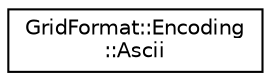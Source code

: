digraph "Graphical Class Hierarchy"
{
 // LATEX_PDF_SIZE
  edge [fontname="Helvetica",fontsize="10",labelfontname="Helvetica",labelfontsize="10"];
  node [fontname="Helvetica",fontsize="10",shape=record];
  rankdir="LR";
  Node0 [label="GridFormat::Encoding\l::Ascii",height=0.2,width=0.4,color="black", fillcolor="white", style="filled",URL="$structGridFormat_1_1Encoding_1_1Ascii.html",tooltip="Ascii encoder."];
}
